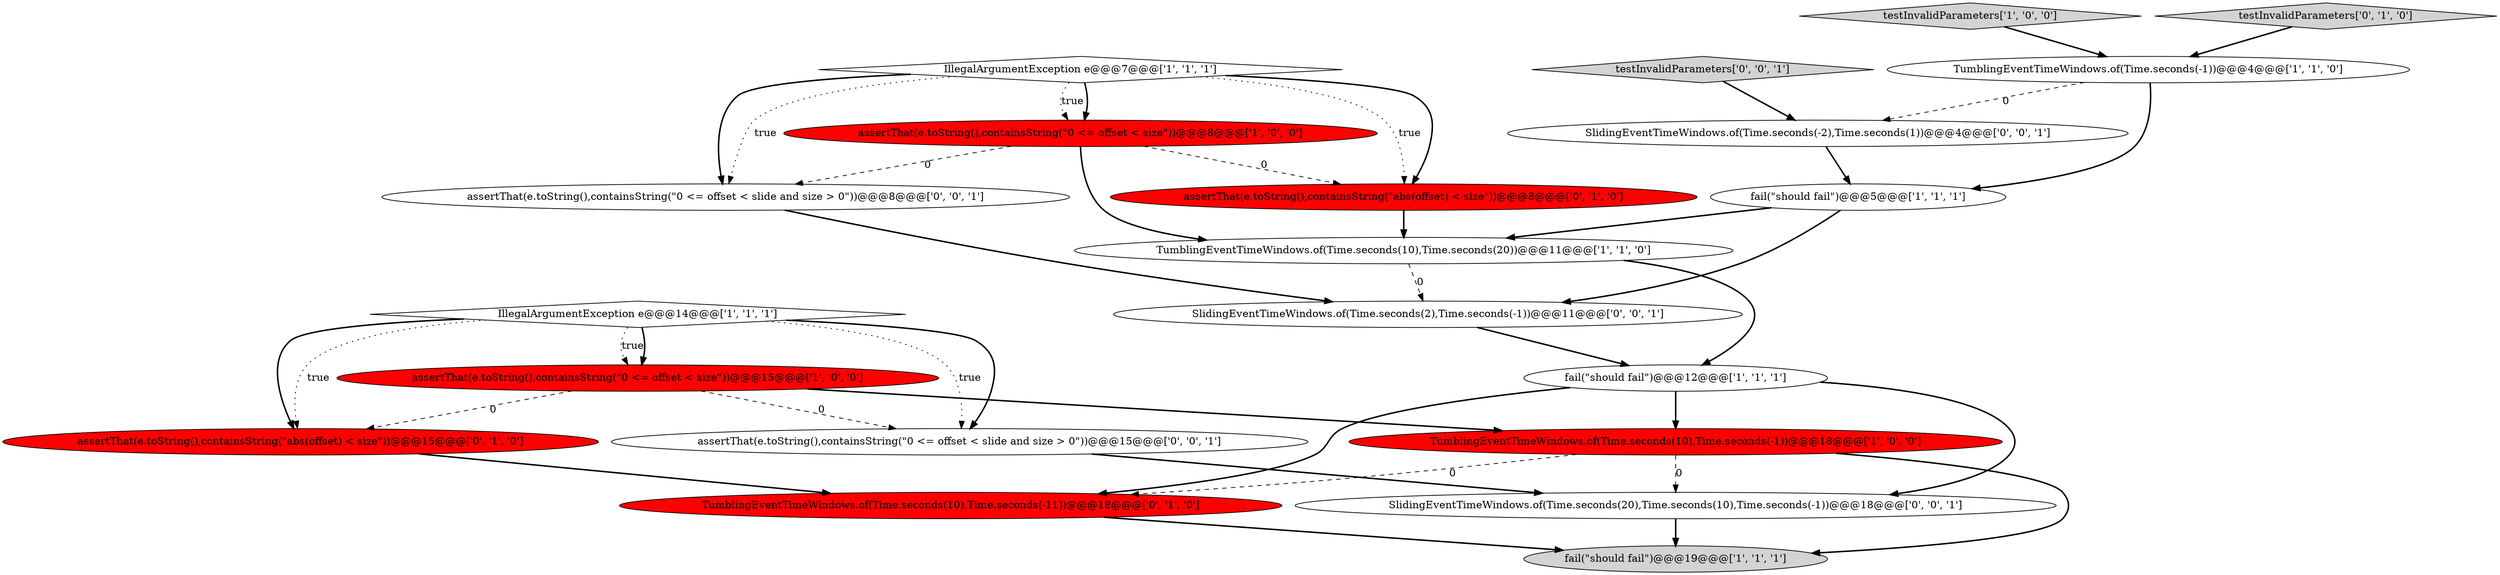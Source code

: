 digraph {
9 [style = filled, label = "TumblingEventTimeWindows.of(Time.seconds(10),Time.seconds(-1))@@@18@@@['1', '0', '0']", fillcolor = red, shape = ellipse image = "AAA1AAABBB1BBB"];
14 [style = filled, label = "TumblingEventTimeWindows.of(Time.seconds(10),Time.seconds(-11))@@@18@@@['0', '1', '0']", fillcolor = red, shape = ellipse image = "AAA1AAABBB2BBB"];
8 [style = filled, label = "TumblingEventTimeWindows.of(Time.seconds(10),Time.seconds(20))@@@11@@@['1', '1', '0']", fillcolor = white, shape = ellipse image = "AAA0AAABBB1BBB"];
16 [style = filled, label = "SlidingEventTimeWindows.of(Time.seconds(-2),Time.seconds(1))@@@4@@@['0', '0', '1']", fillcolor = white, shape = ellipse image = "AAA0AAABBB3BBB"];
7 [style = filled, label = "IllegalArgumentException e@@@14@@@['1', '1', '1']", fillcolor = white, shape = diamond image = "AAA0AAABBB1BBB"];
0 [style = filled, label = "testInvalidParameters['1', '0', '0']", fillcolor = lightgray, shape = diamond image = "AAA0AAABBB1BBB"];
3 [style = filled, label = "fail(\"should fail\")@@@5@@@['1', '1', '1']", fillcolor = white, shape = ellipse image = "AAA0AAABBB1BBB"];
6 [style = filled, label = "assertThat(e.toString(),containsString(\"0 <= offset < size\"))@@@8@@@['1', '0', '0']", fillcolor = red, shape = ellipse image = "AAA1AAABBB1BBB"];
15 [style = filled, label = "SlidingEventTimeWindows.of(Time.seconds(2),Time.seconds(-1))@@@11@@@['0', '0', '1']", fillcolor = white, shape = ellipse image = "AAA0AAABBB3BBB"];
2 [style = filled, label = "IllegalArgumentException e@@@7@@@['1', '1', '1']", fillcolor = white, shape = diamond image = "AAA0AAABBB1BBB"];
1 [style = filled, label = "fail(\"should fail\")@@@19@@@['1', '1', '1']", fillcolor = lightgray, shape = ellipse image = "AAA0AAABBB1BBB"];
17 [style = filled, label = "SlidingEventTimeWindows.of(Time.seconds(20),Time.seconds(10),Time.seconds(-1))@@@18@@@['0', '0', '1']", fillcolor = white, shape = ellipse image = "AAA0AAABBB3BBB"];
4 [style = filled, label = "fail(\"should fail\")@@@12@@@['1', '1', '1']", fillcolor = white, shape = ellipse image = "AAA0AAABBB1BBB"];
19 [style = filled, label = "assertThat(e.toString(),containsString(\"0 <= offset < slide and size > 0\"))@@@8@@@['0', '0', '1']", fillcolor = white, shape = ellipse image = "AAA0AAABBB3BBB"];
10 [style = filled, label = "assertThat(e.toString(),containsString(\"0 <= offset < size\"))@@@15@@@['1', '0', '0']", fillcolor = red, shape = ellipse image = "AAA1AAABBB1BBB"];
20 [style = filled, label = "testInvalidParameters['0', '0', '1']", fillcolor = lightgray, shape = diamond image = "AAA0AAABBB3BBB"];
12 [style = filled, label = "assertThat(e.toString(),containsString(\"abs(offset) < size\"))@@@8@@@['0', '1', '0']", fillcolor = red, shape = ellipse image = "AAA1AAABBB2BBB"];
13 [style = filled, label = "testInvalidParameters['0', '1', '0']", fillcolor = lightgray, shape = diamond image = "AAA0AAABBB2BBB"];
5 [style = filled, label = "TumblingEventTimeWindows.of(Time.seconds(-1))@@@4@@@['1', '1', '0']", fillcolor = white, shape = ellipse image = "AAA0AAABBB1BBB"];
11 [style = filled, label = "assertThat(e.toString(),containsString(\"abs(offset) < size\"))@@@15@@@['0', '1', '0']", fillcolor = red, shape = ellipse image = "AAA1AAABBB2BBB"];
18 [style = filled, label = "assertThat(e.toString(),containsString(\"0 <= offset < slide and size > 0\"))@@@15@@@['0', '0', '1']", fillcolor = white, shape = ellipse image = "AAA0AAABBB3BBB"];
5->3 [style = bold, label=""];
4->9 [style = bold, label=""];
16->3 [style = bold, label=""];
4->14 [style = bold, label=""];
7->11 [style = bold, label=""];
2->19 [style = bold, label=""];
7->10 [style = dotted, label="true"];
4->17 [style = bold, label=""];
17->1 [style = bold, label=""];
11->14 [style = bold, label=""];
7->10 [style = bold, label=""];
2->6 [style = bold, label=""];
8->15 [style = dashed, label="0"];
18->17 [style = bold, label=""];
3->15 [style = bold, label=""];
2->12 [style = bold, label=""];
14->1 [style = bold, label=""];
6->12 [style = dashed, label="0"];
10->11 [style = dashed, label="0"];
5->16 [style = dashed, label="0"];
9->14 [style = dashed, label="0"];
20->16 [style = bold, label=""];
7->11 [style = dotted, label="true"];
2->6 [style = dotted, label="true"];
12->8 [style = bold, label=""];
3->8 [style = bold, label=""];
9->17 [style = dashed, label="0"];
6->8 [style = bold, label=""];
6->19 [style = dashed, label="0"];
15->4 [style = bold, label=""];
13->5 [style = bold, label=""];
7->18 [style = bold, label=""];
2->12 [style = dotted, label="true"];
7->18 [style = dotted, label="true"];
10->9 [style = bold, label=""];
8->4 [style = bold, label=""];
19->15 [style = bold, label=""];
9->1 [style = bold, label=""];
10->18 [style = dashed, label="0"];
2->19 [style = dotted, label="true"];
0->5 [style = bold, label=""];
}
